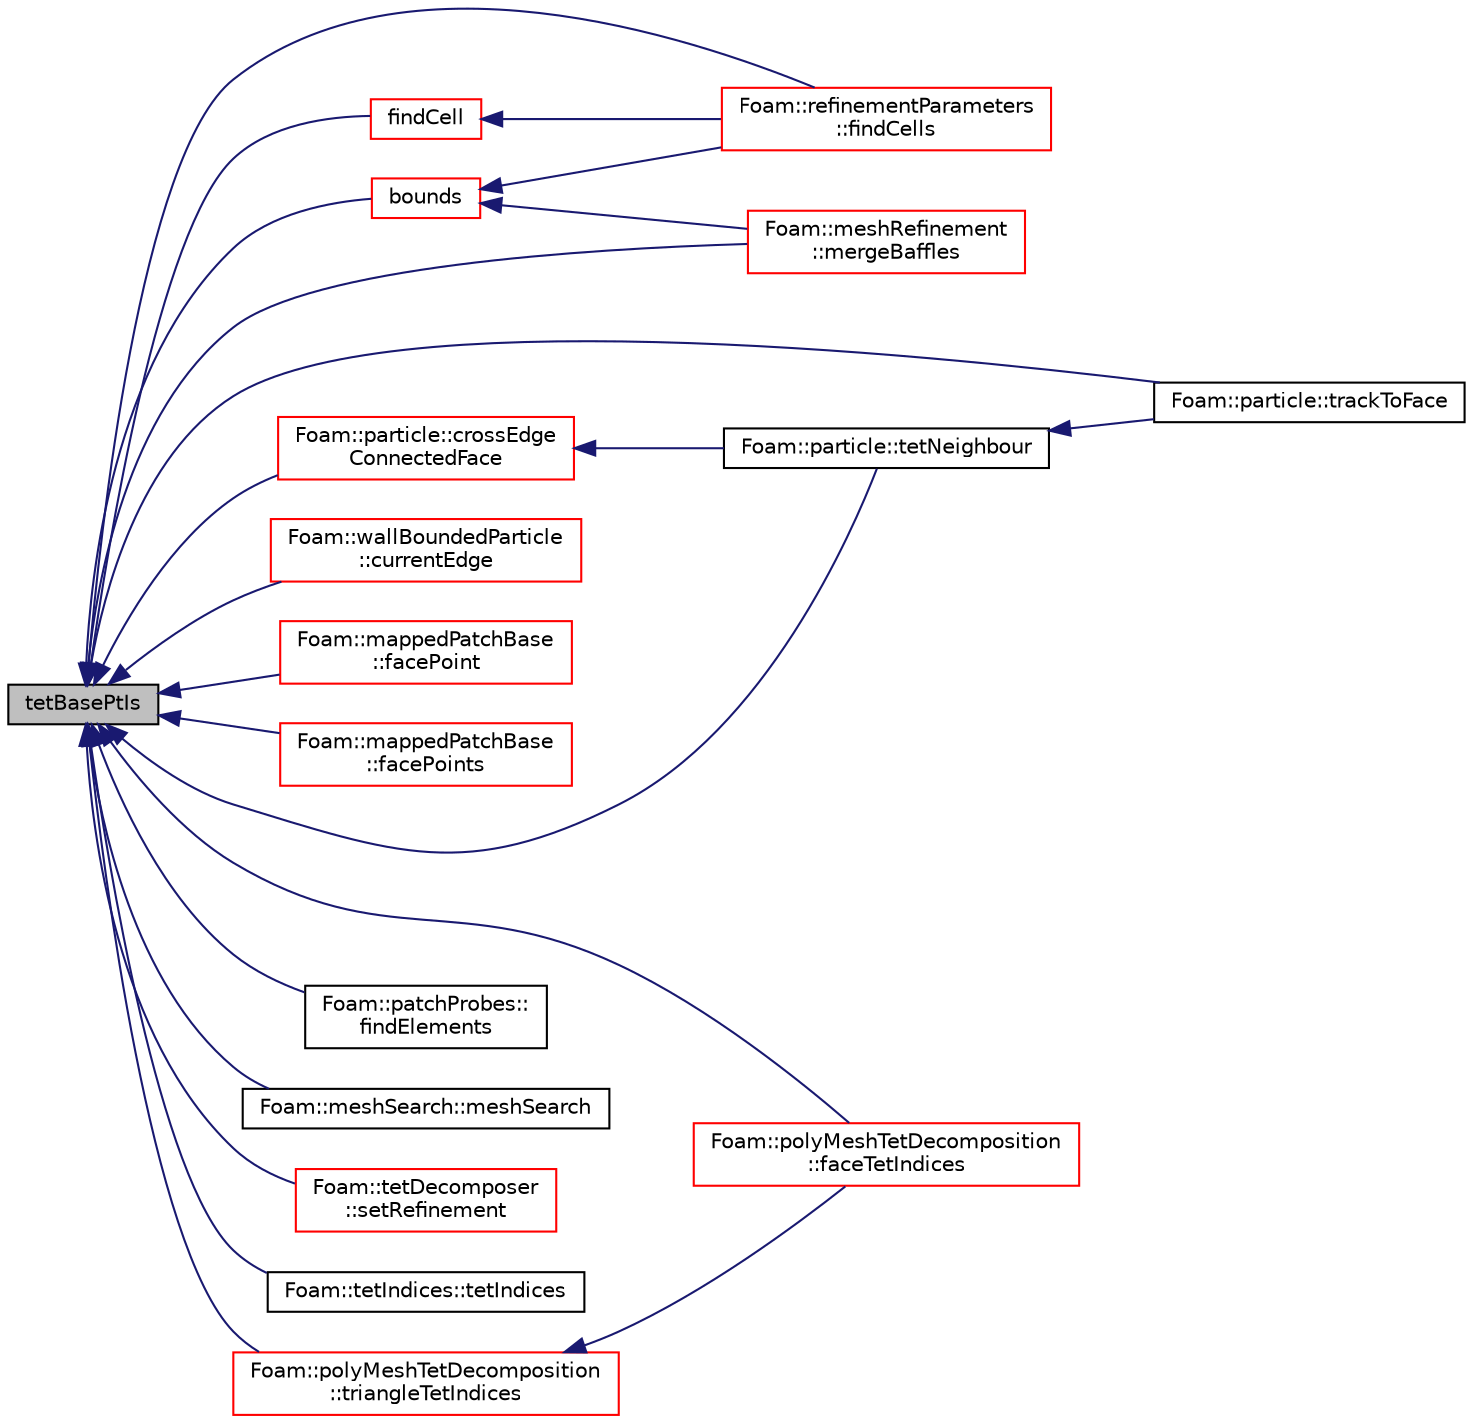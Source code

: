 digraph "tetBasePtIs"
{
  bgcolor="transparent";
  edge [fontname="Helvetica",fontsize="10",labelfontname="Helvetica",labelfontsize="10"];
  node [fontname="Helvetica",fontsize="10",shape=record];
  rankdir="LR";
  Node1 [label="tetBasePtIs",height=0.2,width=0.4,color="black", fillcolor="grey75", style="filled", fontcolor="black"];
  Node1 -> Node2 [dir="back",color="midnightblue",fontsize="10",style="solid",fontname="Helvetica"];
  Node2 [label="bounds",height=0.2,width=0.4,color="red",URL="$a01917.html#a7774f6a2399cc071ff06ba6bb6d38b26",tooltip="Return mesh bounding box. "];
  Node2 -> Node3 [dir="back",color="midnightblue",fontsize="10",style="solid",fontname="Helvetica"];
  Node3 [label="Foam::refinementParameters\l::findCells",height=0.2,width=0.4,color="red",URL="$a02116.html#ac54235794f8476daa34fa06976a9f882",tooltip="Checks that cells are in mesh. Returns cells they are in. "];
  Node2 -> Node4 [dir="back",color="midnightblue",fontsize="10",style="solid",fontname="Helvetica"];
  Node4 [label="Foam::meshRefinement\l::mergeBaffles",height=0.2,width=0.4,color="red",URL="$a01470.html#aa959f1ef1377d3a4eaac5ff099280e50",tooltip="Merge baffles. Gets pairs of faces. "];
  Node1 -> Node5 [dir="back",color="midnightblue",fontsize="10",style="solid",fontname="Helvetica"];
  Node5 [label="Foam::particle::crossEdge\lConnectedFace",height=0.2,width=0.4,color="red",URL="$a01775.html#ae442e1bec92480b4f50c527b934edddb",tooltip="Cross the from the given face across the given edge of the. "];
  Node5 -> Node6 [dir="back",color="midnightblue",fontsize="10",style="solid",fontname="Helvetica"];
  Node6 [label="Foam::particle::tetNeighbour",height=0.2,width=0.4,color="black",URL="$a01775.html#a346b0d2e5e19c928f696668d3f9d0776",tooltip="Modify the tet owner data by crossing triI. "];
  Node6 -> Node7 [dir="back",color="midnightblue",fontsize="10",style="solid",fontname="Helvetica"];
  Node7 [label="Foam::particle::trackToFace",height=0.2,width=0.4,color="black",URL="$a01775.html#a843767f232f5b61884dcd757558591e0"];
  Node1 -> Node8 [dir="back",color="midnightblue",fontsize="10",style="solid",fontname="Helvetica"];
  Node8 [label="Foam::wallBoundedParticle\l::currentEdge",height=0.2,width=0.4,color="red",URL="$a02828.html#a98ba66dd0fd5a37a4cc42e39fffa57a0",tooltip="Construct current edge. "];
  Node1 -> Node9 [dir="back",color="midnightblue",fontsize="10",style="solid",fontname="Helvetica"];
  Node9 [label="Foam::mappedPatchBase\l::facePoint",height=0.2,width=0.4,color="red",URL="$a01421.html#ae44e759f2387683eacab8a3099f477c7",tooltip="Get a point on the face given a face decomposition method: "];
  Node1 -> Node10 [dir="back",color="midnightblue",fontsize="10",style="solid",fontname="Helvetica"];
  Node10 [label="Foam::mappedPatchBase\l::facePoints",height=0.2,width=0.4,color="red",URL="$a01421.html#a0fb543c54481dfa3023f24285cd25e87",tooltip="Get the points from face-centre-decomposition face centres. "];
  Node1 -> Node11 [dir="back",color="midnightblue",fontsize="10",style="solid",fontname="Helvetica"];
  Node11 [label="Foam::polyMeshTetDecomposition\l::faceTetIndices",height=0.2,width=0.4,color="red",URL="$a01923.html#ac928a304995a9b54928d97ec634a6270",tooltip="Return the tet decomposition of the given face, with. "];
  Node1 -> Node12 [dir="back",color="midnightblue",fontsize="10",style="solid",fontname="Helvetica"];
  Node12 [label="findCell",height=0.2,width=0.4,color="red",URL="$a01917.html#a647086624d55a7c95a57306f1c389af5",tooltip="Find cell enclosing this location and return index. "];
  Node12 -> Node3 [dir="back",color="midnightblue",fontsize="10",style="solid",fontname="Helvetica"];
  Node1 -> Node3 [dir="back",color="midnightblue",fontsize="10",style="solid",fontname="Helvetica"];
  Node1 -> Node13 [dir="back",color="midnightblue",fontsize="10",style="solid",fontname="Helvetica"];
  Node13 [label="Foam::patchProbes::\lfindElements",height=0.2,width=0.4,color="black",URL="$a01812.html#a852f621399b6ee1f3467e69a1d5fe8b4",tooltip="Find elements containing patchProbes. "];
  Node1 -> Node4 [dir="back",color="midnightblue",fontsize="10",style="solid",fontname="Helvetica"];
  Node1 -> Node14 [dir="back",color="midnightblue",fontsize="10",style="solid",fontname="Helvetica"];
  Node14 [label="Foam::meshSearch::meshSearch",height=0.2,width=0.4,color="black",URL="$a01471.html#af870a6bf750a97437ad0659a3a52f361",tooltip="Construct from components. Constructs bb slightly bigger than. "];
  Node1 -> Node15 [dir="back",color="midnightblue",fontsize="10",style="solid",fontname="Helvetica"];
  Node15 [label="Foam::tetDecomposer\l::setRefinement",height=0.2,width=0.4,color="red",URL="$a02568.html#aeb1123afb6f39d7eb332698e53fc5610",tooltip="Insert all changes into meshMod to convert the polyMesh into. "];
  Node1 -> Node16 [dir="back",color="midnightblue",fontsize="10",style="solid",fontname="Helvetica"];
  Node16 [label="Foam::tetIndices::tetIndices",height=0.2,width=0.4,color="black",URL="$a02571.html#ac6677f9a5a79f56dcaabf997d7b29ad9",tooltip="Construct from cell, face, pt description of tet. "];
  Node1 -> Node6 [dir="back",color="midnightblue",fontsize="10",style="solid",fontname="Helvetica"];
  Node1 -> Node7 [dir="back",color="midnightblue",fontsize="10",style="solid",fontname="Helvetica"];
  Node1 -> Node17 [dir="back",color="midnightblue",fontsize="10",style="solid",fontname="Helvetica"];
  Node17 [label="Foam::polyMeshTetDecomposition\l::triangleTetIndices",height=0.2,width=0.4,color="red",URL="$a01923.html#a58706d0e14fb9b9a20f1d19ef6671605",tooltip="Return the tet decomposition of the given triangle of the given face. "];
  Node17 -> Node11 [dir="back",color="midnightblue",fontsize="10",style="solid",fontname="Helvetica"];
}
